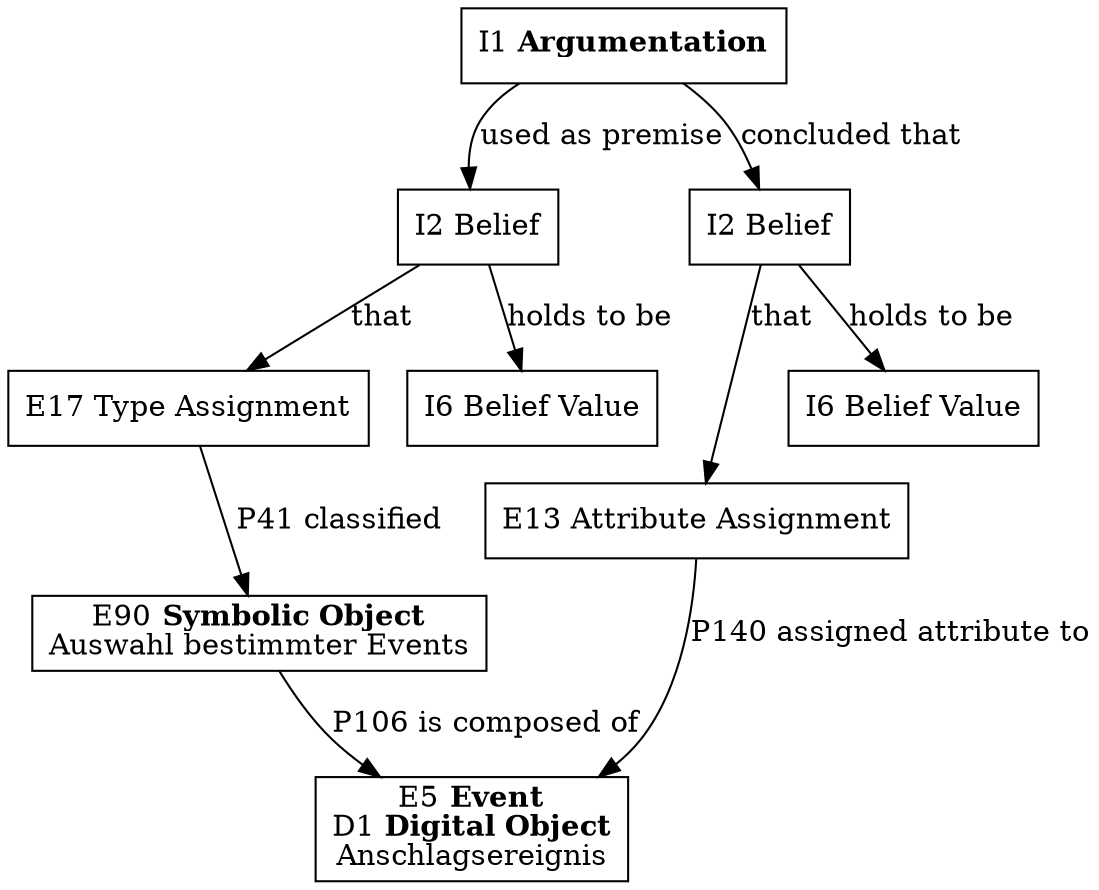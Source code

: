 digraph G {
    node [shape="box"]

    Event[label=<E5 <B>Event</B><BR/>D1 <B>Digital Object</B><BR/>Anschlagsereignis>]
    Selection[label=<E90 <B>Symbolic Object</B><BR/>Auswahl bestimmter Events>]

    Selection -> Event[label="P106 is composed of"]

    TypeAssignment[label="E17 Type Assignment"]
    TypeAssignment -> Selection[label="P41 classified"]

    E13[label="E13 Attribute Assignment"]
    E13 -> Event[label="P140 assigned attribute to"]

    Belief1[label="I2 Belief"]
    Likely1[label="I6 Belief Value"]
    Belief1 -> TypeAssignment[label="that"]
    Belief1 -> Likely1[label="holds to be"]

    Belief2[label="I2 Belief"]
    Likely2[label="I6 Belief Value"]
    Belief2 -> E13[label="that"]
    Belief2 -> Likely2[label="holds to be"]

    Argumentation[label=<I1 <B>Argumentation</B>>]
    Argumentation -> Belief1[label="used as premise"]
    Argumentation -> Belief2[label="concluded that"]
}
